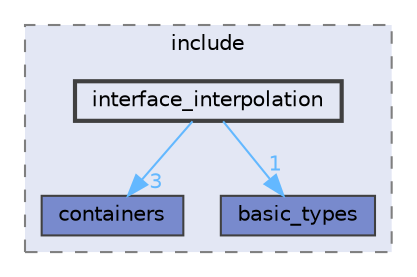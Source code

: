 digraph "Common/include/interface_interpolation"
{
 // LATEX_PDF_SIZE
  bgcolor="transparent";
  edge [fontname=Helvetica,fontsize=10,labelfontname=Helvetica,labelfontsize=10];
  node [fontname=Helvetica,fontsize=10,shape=box,height=0.2,width=0.4];
  compound=true
  subgraph clusterdir_92cb2900980f09bf257878861626e98f {
    graph [ bgcolor="#e3e7f4", pencolor="grey50", label="include", fontname=Helvetica,fontsize=10 style="filled,dashed", URL="dir_92cb2900980f09bf257878861626e98f.html",tooltip=""]
  dir_b3347baf15fb7b1ad00b0011f7bd58e3 [label="containers", fillcolor="#788acd", color="grey25", style="filled", URL="dir_b3347baf15fb7b1ad00b0011f7bd58e3.html",tooltip=""];
  dir_cd1ad04c99373fb2e948caf5c2750b9f [label="basic_types", fillcolor="#788acd", color="grey25", style="filled", URL="dir_cd1ad04c99373fb2e948caf5c2750b9f.html",tooltip=""];
  dir_395cf357913937314e28ce75288259b3 [label="interface_interpolation", fillcolor="#e3e7f4", color="grey25", style="filled,bold", URL="dir_395cf357913937314e28ce75288259b3.html",tooltip=""];
  }
  dir_395cf357913937314e28ce75288259b3->dir_b3347baf15fb7b1ad00b0011f7bd58e3 [headlabel="3", labeldistance=1.5 headhref="dir_000053_000009.html" href="dir_000053_000009.html" color="steelblue1" fontcolor="steelblue1"];
  dir_395cf357913937314e28ce75288259b3->dir_cd1ad04c99373fb2e948caf5c2750b9f [headlabel="1", labeldistance=1.5 headhref="dir_000053_000002.html" href="dir_000053_000002.html" color="steelblue1" fontcolor="steelblue1"];
}

